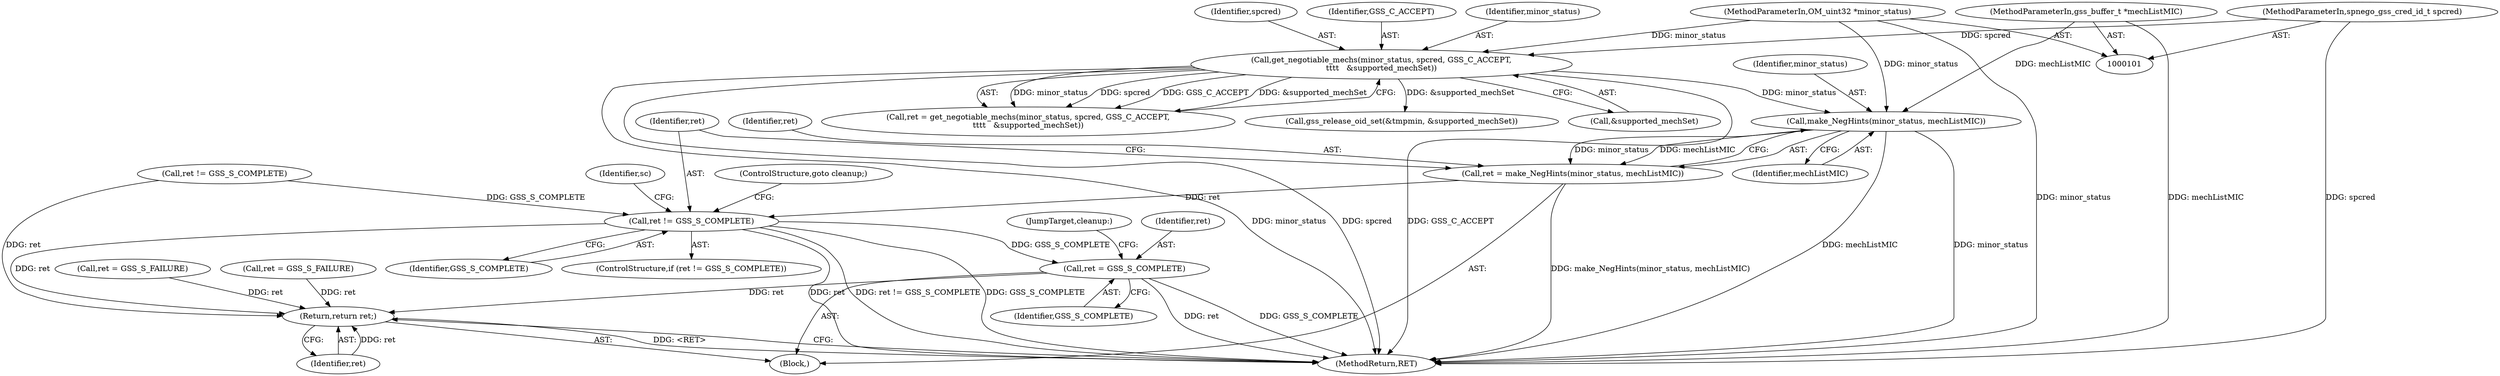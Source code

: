 digraph "0_krb5_b51b33f2bc5d1497ddf5bd107f791c101695000d@pointer" {
"1000157" [label="(Call,make_NegHints(minor_status, mechListMIC))"];
"1000144" [label="(Call,get_negotiable_mechs(minor_status, spcred, GSS_C_ACCEPT,\n\t\t\t\t   &supported_mechSet))"];
"1000102" [label="(MethodParameterIn,OM_uint32 *minor_status)"];
"1000104" [label="(MethodParameterIn,spnego_gss_cred_id_t spcred)"];
"1000105" [label="(MethodParameterIn,gss_buffer_t *mechListMIC)"];
"1000155" [label="(Call,ret = make_NegHints(minor_status, mechListMIC))"];
"1000161" [label="(Call,ret != GSS_S_COMPLETE)"];
"1000218" [label="(Call,ret = GSS_S_COMPLETE)"];
"1000230" [label="(Return,return ret;)"];
"1000161" [label="(Call,ret != GSS_S_COMPLETE)"];
"1000155" [label="(Call,ret = make_NegHints(minor_status, mechListMIC))"];
"1000231" [label="(Identifier,ret)"];
"1000146" [label="(Identifier,spcred)"];
"1000105" [label="(MethodParameterIn,gss_buffer_t *mechListMIC)"];
"1000173" [label="(Call,ret = GSS_S_FAILURE)"];
"1000144" [label="(Call,get_negotiable_mechs(minor_status, spcred, GSS_C_ACCEPT,\n\t\t\t\t   &supported_mechSet))"];
"1000219" [label="(Identifier,ret)"];
"1000142" [label="(Call,ret = get_negotiable_mechs(minor_status, spcred, GSS_C_ACCEPT,\n\t\t\t\t   &supported_mechSet))"];
"1000232" [label="(MethodReturn,RET)"];
"1000225" [label="(Call,gss_release_oid_set(&tmpmin, &supported_mechSet))"];
"1000104" [label="(MethodParameterIn,spnego_gss_cred_id_t spcred)"];
"1000156" [label="(Identifier,ret)"];
"1000157" [label="(Call,make_NegHints(minor_status, mechListMIC))"];
"1000158" [label="(Identifier,minor_status)"];
"1000166" [label="(Identifier,sc)"];
"1000221" [label="(JumpTarget,cleanup:)"];
"1000220" [label="(Identifier,GSS_S_COMPLETE)"];
"1000230" [label="(Return,return ret;)"];
"1000102" [label="(MethodParameterIn,OM_uint32 *minor_status)"];
"1000163" [label="(Identifier,GSS_S_COMPLETE)"];
"1000187" [label="(Call,ret = GSS_S_FAILURE)"];
"1000159" [label="(Identifier,mechListMIC)"];
"1000151" [label="(Call,ret != GSS_S_COMPLETE)"];
"1000147" [label="(Identifier,GSS_C_ACCEPT)"];
"1000218" [label="(Call,ret = GSS_S_COMPLETE)"];
"1000162" [label="(Identifier,ret)"];
"1000148" [label="(Call,&supported_mechSet)"];
"1000160" [label="(ControlStructure,if (ret != GSS_S_COMPLETE))"];
"1000164" [label="(ControlStructure,goto cleanup;)"];
"1000145" [label="(Identifier,minor_status)"];
"1000108" [label="(Block,)"];
"1000157" -> "1000155"  [label="AST: "];
"1000157" -> "1000159"  [label="CFG: "];
"1000158" -> "1000157"  [label="AST: "];
"1000159" -> "1000157"  [label="AST: "];
"1000155" -> "1000157"  [label="CFG: "];
"1000157" -> "1000232"  [label="DDG: mechListMIC"];
"1000157" -> "1000232"  [label="DDG: minor_status"];
"1000157" -> "1000155"  [label="DDG: minor_status"];
"1000157" -> "1000155"  [label="DDG: mechListMIC"];
"1000144" -> "1000157"  [label="DDG: minor_status"];
"1000102" -> "1000157"  [label="DDG: minor_status"];
"1000105" -> "1000157"  [label="DDG: mechListMIC"];
"1000144" -> "1000142"  [label="AST: "];
"1000144" -> "1000148"  [label="CFG: "];
"1000145" -> "1000144"  [label="AST: "];
"1000146" -> "1000144"  [label="AST: "];
"1000147" -> "1000144"  [label="AST: "];
"1000148" -> "1000144"  [label="AST: "];
"1000142" -> "1000144"  [label="CFG: "];
"1000144" -> "1000232"  [label="DDG: minor_status"];
"1000144" -> "1000232"  [label="DDG: spcred"];
"1000144" -> "1000232"  [label="DDG: GSS_C_ACCEPT"];
"1000144" -> "1000142"  [label="DDG: minor_status"];
"1000144" -> "1000142"  [label="DDG: spcred"];
"1000144" -> "1000142"  [label="DDG: GSS_C_ACCEPT"];
"1000144" -> "1000142"  [label="DDG: &supported_mechSet"];
"1000102" -> "1000144"  [label="DDG: minor_status"];
"1000104" -> "1000144"  [label="DDG: spcred"];
"1000144" -> "1000225"  [label="DDG: &supported_mechSet"];
"1000102" -> "1000101"  [label="AST: "];
"1000102" -> "1000232"  [label="DDG: minor_status"];
"1000104" -> "1000101"  [label="AST: "];
"1000104" -> "1000232"  [label="DDG: spcred"];
"1000105" -> "1000101"  [label="AST: "];
"1000105" -> "1000232"  [label="DDG: mechListMIC"];
"1000155" -> "1000108"  [label="AST: "];
"1000156" -> "1000155"  [label="AST: "];
"1000162" -> "1000155"  [label="CFG: "];
"1000155" -> "1000232"  [label="DDG: make_NegHints(minor_status, mechListMIC)"];
"1000155" -> "1000161"  [label="DDG: ret"];
"1000161" -> "1000160"  [label="AST: "];
"1000161" -> "1000163"  [label="CFG: "];
"1000162" -> "1000161"  [label="AST: "];
"1000163" -> "1000161"  [label="AST: "];
"1000164" -> "1000161"  [label="CFG: "];
"1000166" -> "1000161"  [label="CFG: "];
"1000161" -> "1000232"  [label="DDG: GSS_S_COMPLETE"];
"1000161" -> "1000232"  [label="DDG: ret"];
"1000161" -> "1000232"  [label="DDG: ret != GSS_S_COMPLETE"];
"1000151" -> "1000161"  [label="DDG: GSS_S_COMPLETE"];
"1000161" -> "1000218"  [label="DDG: GSS_S_COMPLETE"];
"1000161" -> "1000230"  [label="DDG: ret"];
"1000218" -> "1000108"  [label="AST: "];
"1000218" -> "1000220"  [label="CFG: "];
"1000219" -> "1000218"  [label="AST: "];
"1000220" -> "1000218"  [label="AST: "];
"1000221" -> "1000218"  [label="CFG: "];
"1000218" -> "1000232"  [label="DDG: ret"];
"1000218" -> "1000232"  [label="DDG: GSS_S_COMPLETE"];
"1000218" -> "1000230"  [label="DDG: ret"];
"1000230" -> "1000108"  [label="AST: "];
"1000230" -> "1000231"  [label="CFG: "];
"1000231" -> "1000230"  [label="AST: "];
"1000232" -> "1000230"  [label="CFG: "];
"1000230" -> "1000232"  [label="DDG: <RET>"];
"1000231" -> "1000230"  [label="DDG: ret"];
"1000187" -> "1000230"  [label="DDG: ret"];
"1000151" -> "1000230"  [label="DDG: ret"];
"1000173" -> "1000230"  [label="DDG: ret"];
}
